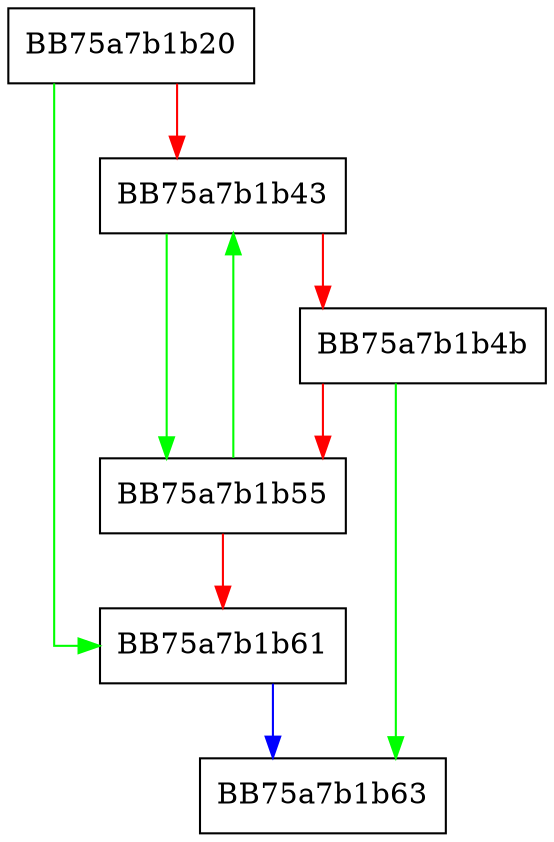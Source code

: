digraph _FindPESection {
  node [shape="box"];
  graph [splines=ortho];
  BB75a7b1b20 -> BB75a7b1b61 [color="green"];
  BB75a7b1b20 -> BB75a7b1b43 [color="red"];
  BB75a7b1b43 -> BB75a7b1b55 [color="green"];
  BB75a7b1b43 -> BB75a7b1b4b [color="red"];
  BB75a7b1b4b -> BB75a7b1b63 [color="green"];
  BB75a7b1b4b -> BB75a7b1b55 [color="red"];
  BB75a7b1b55 -> BB75a7b1b43 [color="green"];
  BB75a7b1b55 -> BB75a7b1b61 [color="red"];
  BB75a7b1b61 -> BB75a7b1b63 [color="blue"];
}